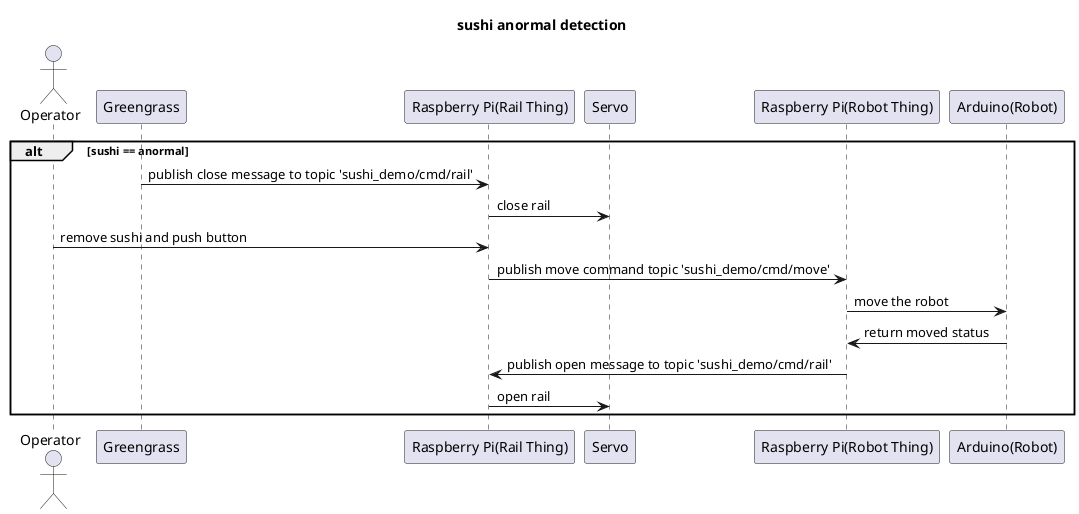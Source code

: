 @startuml
title sushi anormal detection
alt sushi == anormal
    actor Operator
    Greengrass -> "Raspberry Pi(Rail Thing)": publish close message to topic 'sushi_demo/cmd/rail'
    "Raspberry Pi(Rail Thing)" -> Servo: close rail
    Operator -> "Raspberry Pi(Rail Thing)": remove sushi and push button
    "Raspberry Pi(Rail Thing)" -> "Raspberry Pi(Robot Thing)": publish move command topic 'sushi_demo/cmd/move'
    "Raspberry Pi(Robot Thing)" -> "Arduino(Robot)": move the robot
    "Arduino(Robot)" -> "Raspberry Pi(Robot Thing)": return moved status
    "Raspberry Pi(Robot Thing)" -> "Raspberry Pi(Rail Thing)": publish open message to topic 'sushi_demo/cmd/rail'
    "Raspberry Pi(Rail Thing)" -> Servo: open rail
end
@enduml